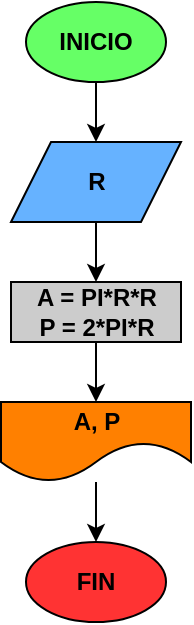 <mxfile>
    <diagram id="GGje6AGrbE5-I-CdloAH" name="Página-1">
        <mxGraphModel dx="647" dy="309" grid="1" gridSize="10" guides="1" tooltips="1" connect="1" arrows="1" fold="1" page="1" pageScale="1" pageWidth="827" pageHeight="1169" math="0" shadow="0">
            <root>
                <mxCell id="0"/>
                <mxCell id="1" parent="0"/>
                <mxCell id="4" style="edgeStyle=none;html=1;entryX=0.5;entryY=0;entryDx=0;entryDy=0;" edge="1" parent="1" source="2" target="3">
                    <mxGeometry relative="1" as="geometry"/>
                </mxCell>
                <mxCell id="2" value="&lt;b&gt;INICIO&lt;/b&gt;" style="ellipse;whiteSpace=wrap;html=1;fillColor=#66FF66;" vertex="1" parent="1">
                    <mxGeometry x="180" y="30" width="70" height="40" as="geometry"/>
                </mxCell>
                <mxCell id="6" value="" style="edgeStyle=none;html=1;" edge="1" parent="1" source="3" target="5">
                    <mxGeometry relative="1" as="geometry"/>
                </mxCell>
                <mxCell id="3" value="&lt;b&gt;R&lt;/b&gt;" style="shape=parallelogram;perimeter=parallelogramPerimeter;whiteSpace=wrap;html=1;fixedSize=1;fillColor=#66B2FF;" vertex="1" parent="1">
                    <mxGeometry x="172.5" y="100" width="85" height="40" as="geometry"/>
                </mxCell>
                <mxCell id="8" style="edgeStyle=none;html=1;" edge="1" parent="1" source="5" target="7">
                    <mxGeometry relative="1" as="geometry"/>
                </mxCell>
                <mxCell id="5" value="&lt;b&gt;A = PI*R*R&lt;br&gt;P = 2*PI*R&lt;/b&gt;" style="whiteSpace=wrap;html=1;fillColor=#CCCCCC;" vertex="1" parent="1">
                    <mxGeometry x="172.5" y="170" width="85" height="30" as="geometry"/>
                </mxCell>
                <mxCell id="10" style="edgeStyle=none;html=1;entryX=0.5;entryY=0;entryDx=0;entryDy=0;" edge="1" parent="1" source="7" target="9">
                    <mxGeometry relative="1" as="geometry"/>
                </mxCell>
                <mxCell id="7" value="&lt;b&gt;A, P&lt;/b&gt;" style="shape=document;whiteSpace=wrap;html=1;boundedLbl=1;size=0.5;fillColor=#FF8000;" vertex="1" parent="1">
                    <mxGeometry x="167.5" y="230" width="95" height="40" as="geometry"/>
                </mxCell>
                <mxCell id="9" value="&lt;b&gt;FIN&lt;/b&gt;" style="ellipse;whiteSpace=wrap;html=1;fillColor=#FF3333;" vertex="1" parent="1">
                    <mxGeometry x="180" y="300" width="70" height="40" as="geometry"/>
                </mxCell>
            </root>
        </mxGraphModel>
    </diagram>
</mxfile>